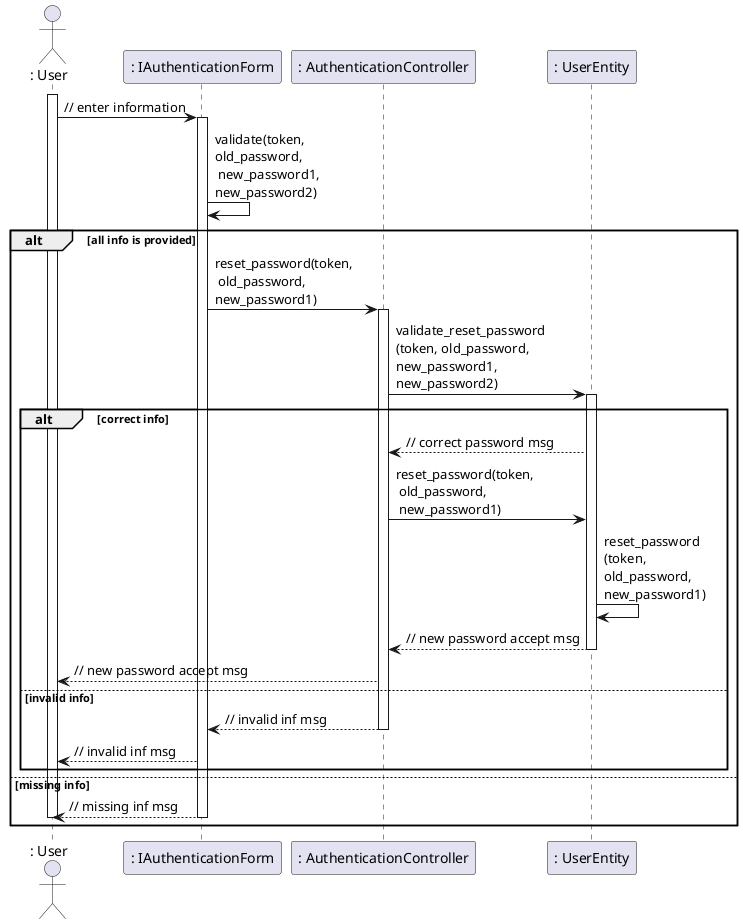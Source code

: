 @startuml
actor ": User"

activate ": User"
": User" -> ": IAuthenticationForm" : // enter information
activate ": IAuthenticationForm"
": IAuthenticationForm" -> ": IAuthenticationForm" : validate(token, \nold_password, \n new_password1, \nnew_password2)

alt all info is provided

": IAuthenticationForm" -> ": AuthenticationController" : reset_password(token,\n old_password, \nnew_password1)
activate ": AuthenticationController"
": AuthenticationController" -> ": UserEntity" : validate_reset_password\n(token, old_password, \nnew_password1, \nnew_password2)

alt correct info
activate ": UserEntity"
": UserEntity" --> ": AuthenticationController" : // correct password msg
": AuthenticationController" -> ": UserEntity" : reset_password(token,\n old_password,\n new_password1)


": UserEntity" -> ": UserEntity" : reset_password\n(token, \nold_password, \nnew_password1)
": UserEntity" --> ": AuthenticationController" : // new password accept msg
deactivate ": UserEntity"
": AuthenticationController" --> ": User" : // new password accept msg

else invalid info

": AuthenticationController" --> ": IAuthenticationForm" : // invalid inf msg
deactivate ": AuthenticationController"
": IAuthenticationForm" --> ": User" : // invalid inf msg

end

else missing info

": IAuthenticationForm" --> ": User" : // missing inf msg
deactivate ": IAuthenticationForm"
deactivate ": User"
end
@enduml